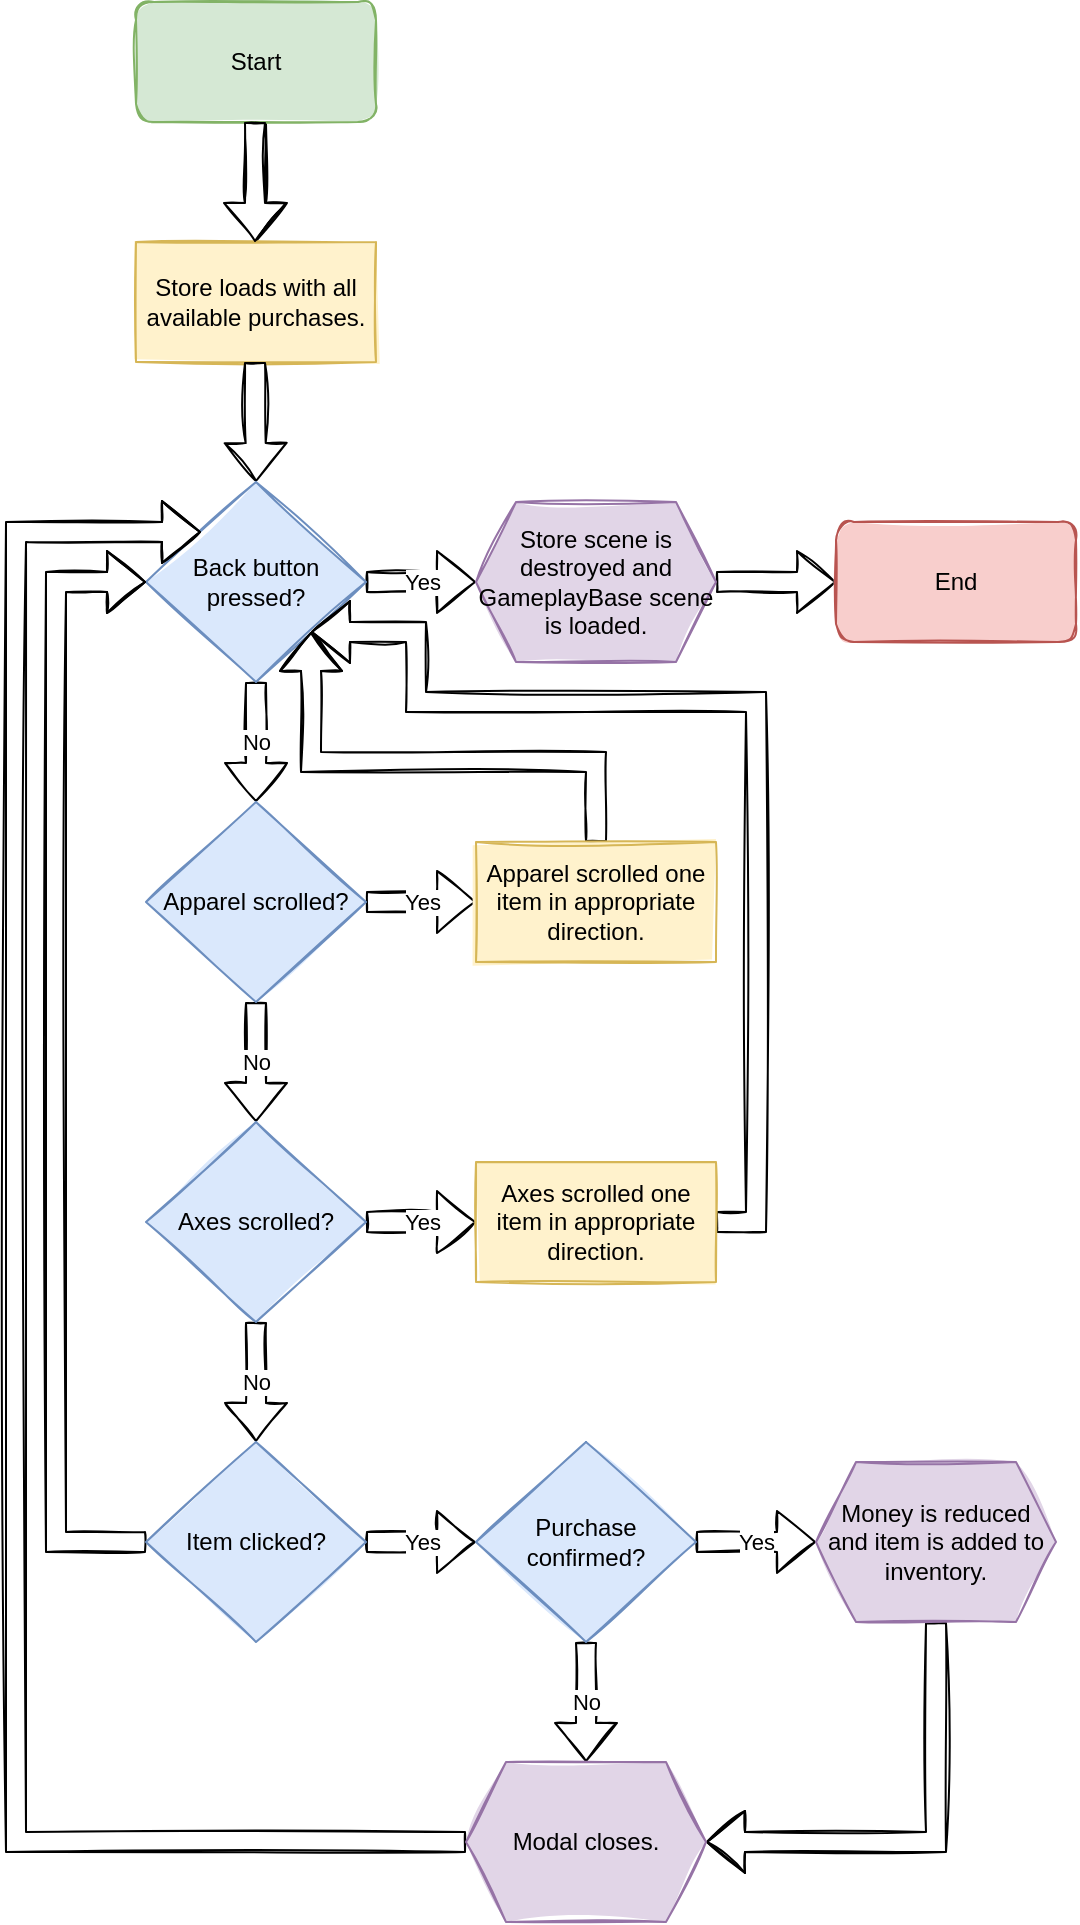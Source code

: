 <mxfile version="16.1.2" type="device"><diagram id="o_-JVSorGUq8rQS-DgG7" name="Page-1"><mxGraphModel dx="870" dy="569" grid="1" gridSize="10" guides="1" tooltips="1" connect="1" arrows="1" fold="1" page="1" pageScale="1" pageWidth="827" pageHeight="1169" math="0" shadow="0"><root><mxCell id="0"/><mxCell id="1" parent="0"/><mxCell id="ipaL6n43P8oaSK_bz6wS-7" style="edgeStyle=orthogonalEdgeStyle;rounded=0;orthogonalLoop=1;jettySize=auto;html=1;exitX=0.5;exitY=1;exitDx=0;exitDy=0;sketch=1;strokeColor=default;shape=flexArrow;" parent="1" source="ipaL6n43P8oaSK_bz6wS-1" target="ipaL6n43P8oaSK_bz6wS-6" edge="1"><mxGeometry relative="1" as="geometry"/></mxCell><mxCell id="ipaL6n43P8oaSK_bz6wS-1" value="Start" style="rounded=1;whiteSpace=wrap;html=1;fillColor=#d5e8d4;strokeColor=#82b366;sketch=1;fillStyle=solid;" parent="1" vertex="1"><mxGeometry x="100" y="40" width="120" height="60" as="geometry"/></mxCell><mxCell id="ipaL6n43P8oaSK_bz6wS-6" value="Store loads with all available purchases." style="rounded=0;whiteSpace=wrap;html=1;sketch=1;fillStyle=solid;fillColor=#fff2cc;strokeColor=#d6b656;" parent="1" vertex="1"><mxGeometry x="100" y="160" width="120" height="60" as="geometry"/></mxCell><mxCell id="LiWWIZqxrh0gKxfWtvxY-1" style="edgeStyle=orthogonalEdgeStyle;rounded=0;orthogonalLoop=1;jettySize=auto;html=1;exitX=0.5;exitY=1;exitDx=0;exitDy=0;sketch=1;strokeColor=default;shape=flexArrow;fillColor=default;fillStyle=solid;" parent="1" edge="1"><mxGeometry relative="1" as="geometry"><mxPoint x="159.5" y="100" as="sourcePoint"/><mxPoint x="159.5" y="160" as="targetPoint"/></mxGeometry></mxCell><mxCell id="LiWWIZqxrh0gKxfWtvxY-2" value="" style="edgeStyle=orthogonalEdgeStyle;shape=flexArrow;rounded=0;sketch=1;orthogonalLoop=1;jettySize=auto;html=1;strokeColor=default;fillColor=default;fillStyle=solid;entryX=0.5;entryY=0;entryDx=0;entryDy=0;" parent="1" edge="1" target="7OS7VRWLkn6cmXhELTxp-1"><mxGeometry relative="1" as="geometry"><mxPoint x="159.5" y="220" as="sourcePoint"/><mxPoint x="159.5" y="280" as="targetPoint"/></mxGeometry></mxCell><mxCell id="7OS7VRWLkn6cmXhELTxp-8" value="Yes" style="edgeStyle=orthogonalEdgeStyle;shape=flexArrow;rounded=0;sketch=1;fillStyle=solid;orthogonalLoop=1;jettySize=auto;html=1;exitX=1;exitY=0.5;exitDx=0;exitDy=0;entryX=0;entryY=0.5;entryDx=0;entryDy=0;labelBackgroundColor=default;fontFamily=Helvetica;fontSize=11;fontColor=default;endArrow=classic;strokeColor=default;fillColor=default;" edge="1" parent="1" source="7OS7VRWLkn6cmXhELTxp-1" target="7OS7VRWLkn6cmXhELTxp-7"><mxGeometry relative="1" as="geometry"/></mxCell><mxCell id="7OS7VRWLkn6cmXhELTxp-18" value="No" style="edgeStyle=orthogonalEdgeStyle;shape=flexArrow;rounded=0;sketch=1;fillStyle=solid;orthogonalLoop=1;jettySize=auto;html=1;exitX=0.5;exitY=1;exitDx=0;exitDy=0;entryX=0.5;entryY=0;entryDx=0;entryDy=0;labelBackgroundColor=default;fontFamily=Helvetica;fontSize=11;fontColor=default;endArrow=classic;strokeColor=default;fillColor=default;" edge="1" parent="1" source="7OS7VRWLkn6cmXhELTxp-1" target="7OS7VRWLkn6cmXhELTxp-2"><mxGeometry relative="1" as="geometry"/></mxCell><mxCell id="7OS7VRWLkn6cmXhELTxp-1" value="Back button pressed?" style="rhombus;whiteSpace=wrap;html=1;fillColor=#dae8fc;strokeColor=#6c8ebf;rounded=0;sketch=1;fillStyle=solid;" vertex="1" parent="1"><mxGeometry x="105" y="280" width="110" height="100" as="geometry"/></mxCell><mxCell id="7OS7VRWLkn6cmXhELTxp-17" value="No" style="edgeStyle=orthogonalEdgeStyle;shape=flexArrow;rounded=0;sketch=1;fillStyle=solid;orthogonalLoop=1;jettySize=auto;html=1;exitX=0.5;exitY=1;exitDx=0;exitDy=0;entryX=0.5;entryY=0;entryDx=0;entryDy=0;labelBackgroundColor=default;fontFamily=Helvetica;fontSize=11;fontColor=default;endArrow=classic;strokeColor=default;fillColor=default;" edge="1" parent="1" source="7OS7VRWLkn6cmXhELTxp-2" target="7OS7VRWLkn6cmXhELTxp-3"><mxGeometry relative="1" as="geometry"/></mxCell><mxCell id="7OS7VRWLkn6cmXhELTxp-25" value="Yes" style="edgeStyle=orthogonalEdgeStyle;shape=flexArrow;rounded=0;sketch=1;fillStyle=solid;orthogonalLoop=1;jettySize=auto;html=1;exitX=1;exitY=0.5;exitDx=0;exitDy=0;labelBackgroundColor=default;fontFamily=Helvetica;fontSize=11;fontColor=default;endArrow=classic;strokeColor=default;fillColor=default;" edge="1" parent="1" source="7OS7VRWLkn6cmXhELTxp-2" target="7OS7VRWLkn6cmXhELTxp-22"><mxGeometry relative="1" as="geometry"/></mxCell><mxCell id="7OS7VRWLkn6cmXhELTxp-2" value="Apparel scrolled?&lt;span style=&quot;color: rgba(0 , 0 , 0 , 0) ; font-family: monospace ; font-size: 0px&quot;&gt;%3CmxGraphModel%3E%3Croot%3E%3CmxCell%20id%3D%220%22%2F%3E%3CmxCell%20id%3D%221%22%20parent%3D%220%22%2F%3E%3CmxCell%20id%3D%222%22%20value%3D%22Decision%20to%20me%20made%22%20style%3D%22rhombus%3BwhiteSpace%3Dwrap%3Bhtml%3D1%3BfillColor%3D%23dae8fc%3BstrokeColor%3D%236c8ebf%3Brounded%3D0%3Bsketch%3D1%3BfillStyle%3Dsolid%3B%22%20vertex%3D%221%22%20parent%3D%221%22%3E%3CmxGeometry%20x%3D%22105%22%20y%3D%22280%22%20width%3D%22110%22%20height%3D%22100%22%20as%3D%22geometry%22%2F%3E%3C%2FmxCell%3E%3C%2Froot%3E%3C%2FmxGraphModel%3E&lt;/span&gt;" style="rhombus;whiteSpace=wrap;html=1;fillColor=#dae8fc;strokeColor=#6c8ebf;rounded=0;sketch=1;fillStyle=solid;" vertex="1" parent="1"><mxGeometry x="105" y="440" width="110" height="100" as="geometry"/></mxCell><mxCell id="7OS7VRWLkn6cmXhELTxp-19" value="No" style="edgeStyle=orthogonalEdgeStyle;shape=flexArrow;rounded=0;sketch=1;fillStyle=solid;orthogonalLoop=1;jettySize=auto;html=1;exitX=0.5;exitY=1;exitDx=0;exitDy=0;labelBackgroundColor=default;fontFamily=Helvetica;fontSize=11;fontColor=default;endArrow=classic;strokeColor=default;fillColor=default;" edge="1" parent="1" source="7OS7VRWLkn6cmXhELTxp-3" target="7OS7VRWLkn6cmXhELTxp-4"><mxGeometry relative="1" as="geometry"/></mxCell><mxCell id="7OS7VRWLkn6cmXhELTxp-24" value="Yes" style="edgeStyle=orthogonalEdgeStyle;shape=flexArrow;rounded=0;sketch=1;fillStyle=solid;orthogonalLoop=1;jettySize=auto;html=1;exitX=1;exitY=0.5;exitDx=0;exitDy=0;entryX=0;entryY=0.5;entryDx=0;entryDy=0;labelBackgroundColor=default;fontFamily=Helvetica;fontSize=11;fontColor=default;endArrow=classic;strokeColor=default;fillColor=default;" edge="1" parent="1" source="7OS7VRWLkn6cmXhELTxp-3" target="7OS7VRWLkn6cmXhELTxp-23"><mxGeometry relative="1" as="geometry"/></mxCell><mxCell id="7OS7VRWLkn6cmXhELTxp-3" value="Axes scrolled?" style="rhombus;whiteSpace=wrap;html=1;fillColor=#dae8fc;strokeColor=#6c8ebf;rounded=0;sketch=1;fillStyle=solid;" vertex="1" parent="1"><mxGeometry x="105" y="600" width="110" height="100" as="geometry"/></mxCell><mxCell id="7OS7VRWLkn6cmXhELTxp-20" value="Yes" style="edgeStyle=orthogonalEdgeStyle;shape=flexArrow;rounded=0;sketch=1;fillStyle=solid;orthogonalLoop=1;jettySize=auto;html=1;exitX=1;exitY=0.5;exitDx=0;exitDy=0;entryX=0;entryY=0.5;entryDx=0;entryDy=0;labelBackgroundColor=default;fontFamily=Helvetica;fontSize=11;fontColor=default;endArrow=classic;strokeColor=default;fillColor=default;" edge="1" parent="1" source="7OS7VRWLkn6cmXhELTxp-4" target="7OS7VRWLkn6cmXhELTxp-5"><mxGeometry relative="1" as="geometry"/></mxCell><mxCell id="7OS7VRWLkn6cmXhELTxp-21" style="edgeStyle=orthogonalEdgeStyle;shape=flexArrow;rounded=0;sketch=1;fillStyle=solid;orthogonalLoop=1;jettySize=auto;html=1;exitX=0;exitY=0.5;exitDx=0;exitDy=0;entryX=0;entryY=0.5;entryDx=0;entryDy=0;labelBackgroundColor=default;fontFamily=Helvetica;fontSize=11;fontColor=default;endArrow=classic;strokeColor=default;fillColor=default;" edge="1" parent="1" source="7OS7VRWLkn6cmXhELTxp-4" target="7OS7VRWLkn6cmXhELTxp-1"><mxGeometry relative="1" as="geometry"><Array as="points"><mxPoint x="60" y="810"/><mxPoint x="60" y="330"/></Array></mxGeometry></mxCell><mxCell id="7OS7VRWLkn6cmXhELTxp-4" value="Item clicked?" style="rhombus;whiteSpace=wrap;html=1;fillColor=#dae8fc;strokeColor=#6c8ebf;rounded=0;sketch=1;fillStyle=solid;" vertex="1" parent="1"><mxGeometry x="105" y="760" width="110" height="100" as="geometry"/></mxCell><mxCell id="7OS7VRWLkn6cmXhELTxp-29" value="No" style="edgeStyle=orthogonalEdgeStyle;shape=flexArrow;rounded=0;sketch=1;fillStyle=solid;orthogonalLoop=1;jettySize=auto;html=1;exitX=0.5;exitY=1;exitDx=0;exitDy=0;entryX=0.5;entryY=0;entryDx=0;entryDy=0;labelBackgroundColor=default;fontFamily=Helvetica;fontSize=11;fontColor=default;endArrow=classic;strokeColor=default;fillColor=default;" edge="1" parent="1" source="7OS7VRWLkn6cmXhELTxp-5" target="7OS7VRWLkn6cmXhELTxp-28"><mxGeometry relative="1" as="geometry"/></mxCell><mxCell id="7OS7VRWLkn6cmXhELTxp-30" value="Yes" style="edgeStyle=orthogonalEdgeStyle;shape=flexArrow;rounded=0;sketch=1;fillStyle=solid;orthogonalLoop=1;jettySize=auto;html=1;exitX=1;exitY=0.5;exitDx=0;exitDy=0;entryX=0;entryY=0.5;entryDx=0;entryDy=0;labelBackgroundColor=default;fontFamily=Helvetica;fontSize=11;fontColor=default;endArrow=classic;strokeColor=default;fillColor=default;" edge="1" parent="1" source="7OS7VRWLkn6cmXhELTxp-5" target="7OS7VRWLkn6cmXhELTxp-27"><mxGeometry relative="1" as="geometry"/></mxCell><mxCell id="7OS7VRWLkn6cmXhELTxp-5" value="Purchase confirmed?" style="rhombus;whiteSpace=wrap;html=1;fillColor=#dae8fc;strokeColor=#6c8ebf;rounded=0;sketch=1;fillStyle=solid;" vertex="1" parent="1"><mxGeometry x="270" y="760" width="110" height="100" as="geometry"/></mxCell><mxCell id="7OS7VRWLkn6cmXhELTxp-10" style="edgeStyle=orthogonalEdgeStyle;shape=flexArrow;rounded=0;sketch=1;fillStyle=solid;orthogonalLoop=1;jettySize=auto;html=1;exitX=1;exitY=0.5;exitDx=0;exitDy=0;entryX=0;entryY=0.5;entryDx=0;entryDy=0;labelBackgroundColor=default;fontFamily=Helvetica;fontSize=11;fontColor=default;endArrow=classic;strokeColor=default;fillColor=default;" edge="1" parent="1" source="7OS7VRWLkn6cmXhELTxp-7" target="7OS7VRWLkn6cmXhELTxp-9"><mxGeometry relative="1" as="geometry"/></mxCell><mxCell id="7OS7VRWLkn6cmXhELTxp-7" value="Store scene is destroyed and GameplayBase scene is loaded." style="shape=hexagon;perimeter=hexagonPerimeter2;whiteSpace=wrap;html=1;fixedSize=1;sketch=1;fillStyle=solid;fillColor=#e1d5e7;strokeColor=#9673a6;" vertex="1" parent="1"><mxGeometry x="270" y="290" width="120" height="80" as="geometry"/></mxCell><mxCell id="7OS7VRWLkn6cmXhELTxp-9" value="End" style="rounded=1;whiteSpace=wrap;html=1;fillColor=#f8cecc;strokeColor=#b85450;sketch=1;fillStyle=solid;" vertex="1" parent="1"><mxGeometry x="450" y="300" width="120" height="60" as="geometry"/></mxCell><mxCell id="7OS7VRWLkn6cmXhELTxp-34" style="edgeStyle=orthogonalEdgeStyle;shape=flexArrow;rounded=0;sketch=1;fillStyle=solid;orthogonalLoop=1;jettySize=auto;html=1;exitX=0.5;exitY=0;exitDx=0;exitDy=0;entryX=1;entryY=1;entryDx=0;entryDy=0;labelBackgroundColor=default;fontFamily=Helvetica;fontSize=11;fontColor=default;endArrow=classic;strokeColor=default;fillColor=default;" edge="1" parent="1" source="7OS7VRWLkn6cmXhELTxp-22" target="7OS7VRWLkn6cmXhELTxp-1"><mxGeometry relative="1" as="geometry"/></mxCell><mxCell id="7OS7VRWLkn6cmXhELTxp-22" value="Apparel scrolled one item in appropriate direction." style="rounded=0;whiteSpace=wrap;html=1;sketch=1;fillStyle=solid;fillColor=#fff2cc;strokeColor=#d6b656;" vertex="1" parent="1"><mxGeometry x="270" y="460" width="120" height="60" as="geometry"/></mxCell><mxCell id="7OS7VRWLkn6cmXhELTxp-35" style="edgeStyle=orthogonalEdgeStyle;shape=flexArrow;rounded=0;sketch=1;fillStyle=solid;orthogonalLoop=1;jettySize=auto;html=1;exitX=1;exitY=0.5;exitDx=0;exitDy=0;entryX=1;entryY=1;entryDx=0;entryDy=0;labelBackgroundColor=default;fontFamily=Helvetica;fontSize=11;fontColor=default;endArrow=classic;strokeColor=default;fillColor=default;" edge="1" parent="1" source="7OS7VRWLkn6cmXhELTxp-23" target="7OS7VRWLkn6cmXhELTxp-1"><mxGeometry relative="1" as="geometry"><Array as="points"><mxPoint x="410" y="650"/><mxPoint x="410" y="390"/><mxPoint x="240" y="390"/><mxPoint x="240" y="355"/></Array></mxGeometry></mxCell><mxCell id="7OS7VRWLkn6cmXhELTxp-23" value="Axes scrolled one item in appropriate direction." style="rounded=0;whiteSpace=wrap;html=1;sketch=1;fillStyle=solid;fillColor=#fff2cc;strokeColor=#d6b656;" vertex="1" parent="1"><mxGeometry x="270" y="620" width="120" height="60" as="geometry"/></mxCell><mxCell id="7OS7VRWLkn6cmXhELTxp-32" style="edgeStyle=orthogonalEdgeStyle;shape=flexArrow;rounded=0;sketch=1;fillStyle=solid;orthogonalLoop=1;jettySize=auto;html=1;exitX=0.5;exitY=1;exitDx=0;exitDy=0;entryX=1;entryY=0.5;entryDx=0;entryDy=0;labelBackgroundColor=default;fontFamily=Helvetica;fontSize=11;fontColor=default;endArrow=classic;strokeColor=default;fillColor=default;" edge="1" parent="1" source="7OS7VRWLkn6cmXhELTxp-27" target="7OS7VRWLkn6cmXhELTxp-28"><mxGeometry relative="1" as="geometry"/></mxCell><mxCell id="7OS7VRWLkn6cmXhELTxp-27" value="Money is reduced and item is added to inventory." style="shape=hexagon;perimeter=hexagonPerimeter2;whiteSpace=wrap;html=1;fixedSize=1;sketch=1;fillStyle=solid;fillColor=#e1d5e7;strokeColor=#9673a6;" vertex="1" parent="1"><mxGeometry x="440" y="770" width="120" height="80" as="geometry"/></mxCell><mxCell id="7OS7VRWLkn6cmXhELTxp-33" style="edgeStyle=orthogonalEdgeStyle;shape=flexArrow;rounded=0;sketch=1;fillStyle=solid;orthogonalLoop=1;jettySize=auto;html=1;exitX=0;exitY=0.5;exitDx=0;exitDy=0;labelBackgroundColor=default;fontFamily=Helvetica;fontSize=11;fontColor=default;endArrow=classic;strokeColor=default;fillColor=default;entryX=0;entryY=0;entryDx=0;entryDy=0;" edge="1" parent="1" source="7OS7VRWLkn6cmXhELTxp-28" target="7OS7VRWLkn6cmXhELTxp-1"><mxGeometry relative="1" as="geometry"><mxPoint x="30" y="380" as="targetPoint"/><Array as="points"><mxPoint x="40" y="960"/><mxPoint x="40" y="305"/></Array></mxGeometry></mxCell><mxCell id="7OS7VRWLkn6cmXhELTxp-28" value="Modal closes." style="shape=hexagon;perimeter=hexagonPerimeter2;whiteSpace=wrap;html=1;fixedSize=1;sketch=1;fillStyle=solid;fillColor=#e1d5e7;strokeColor=#9673a6;" vertex="1" parent="1"><mxGeometry x="265" y="920" width="120" height="80" as="geometry"/></mxCell></root></mxGraphModel></diagram></mxfile>